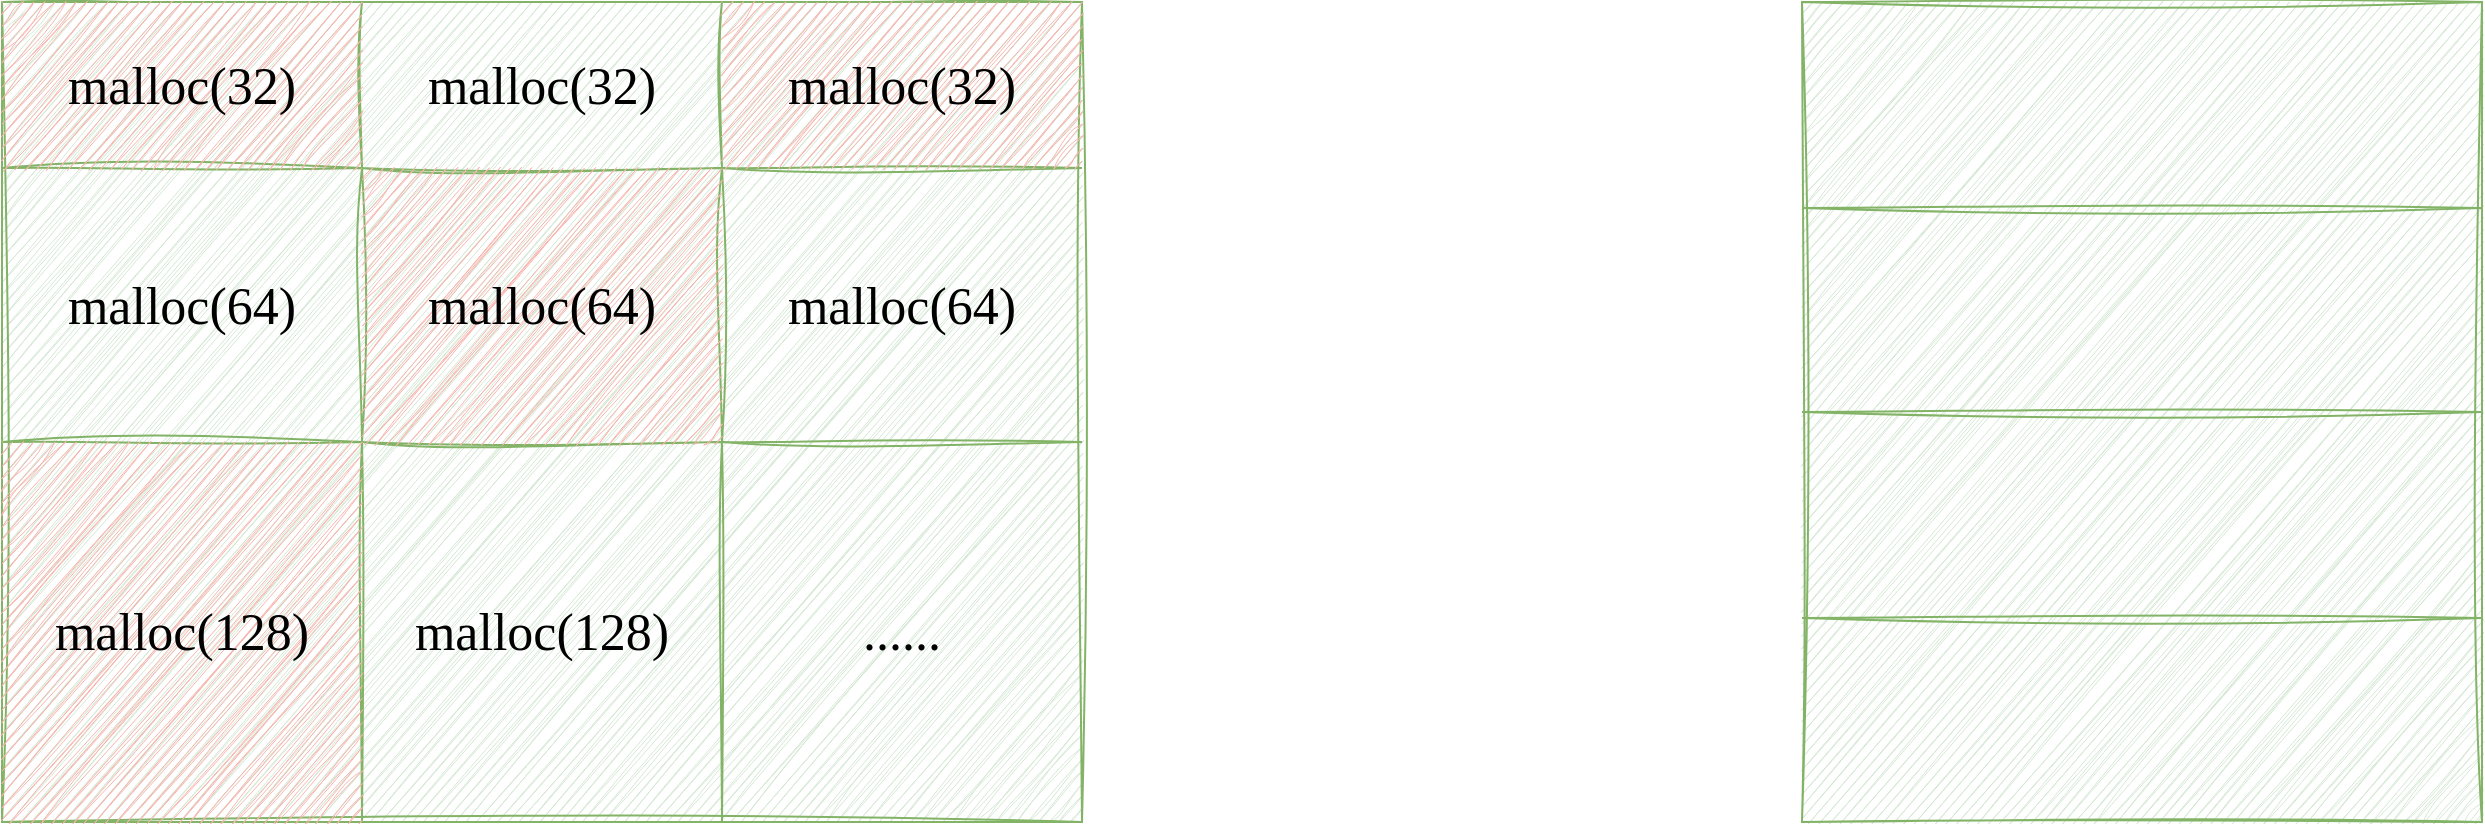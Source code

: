 <mxfile version="21.2.9" type="github">
  <diagram name="第 1 页" id="1c0aeeHu2ovhErYx3Asg">
    <mxGraphModel dx="1434" dy="764" grid="1" gridSize="10" guides="1" tooltips="1" connect="1" arrows="1" fold="1" page="1" pageScale="1" pageWidth="1654" pageHeight="2336" math="0" shadow="0">
      <root>
        <mxCell id="0" />
        <mxCell id="1" parent="0" />
        <mxCell id="mC0o5pNHEJG1NL8Zh7zi-57" value="" style="shape=table;startSize=0;container=1;collapsible=0;childLayout=tableLayout;sketch=1;curveFitting=1;jiggle=2;fillColor=#d5e8d4;strokeColor=#82b366;" vertex="1" parent="1">
          <mxGeometry x="20" y="130" width="540" height="410" as="geometry" />
        </mxCell>
        <mxCell id="mC0o5pNHEJG1NL8Zh7zi-58" value="" style="shape=tableRow;horizontal=0;startSize=0;swimlaneHead=0;swimlaneBody=0;strokeColor=inherit;top=0;left=0;bottom=0;right=0;collapsible=0;dropTarget=0;fillColor=none;points=[[0,0.5],[1,0.5]];portConstraint=eastwest;" vertex="1" parent="mC0o5pNHEJG1NL8Zh7zi-57">
          <mxGeometry width="540" height="83" as="geometry" />
        </mxCell>
        <mxCell id="mC0o5pNHEJG1NL8Zh7zi-59" value="malloc(32)" style="shape=partialRectangle;html=1;whiteSpace=wrap;connectable=0;overflow=hidden;top=0;left=0;bottom=0;right=0;pointerEvents=1;fontFamily=Comic Sans MS;fontSize=26;sketch=1;curveFitting=1;jiggle=2;fillColor=#F8B5AE;strokeColor=#b85450;" vertex="1" parent="mC0o5pNHEJG1NL8Zh7zi-58">
          <mxGeometry width="180" height="83" as="geometry">
            <mxRectangle width="180" height="83" as="alternateBounds" />
          </mxGeometry>
        </mxCell>
        <mxCell id="mC0o5pNHEJG1NL8Zh7zi-60" value="malloc(32)" style="shape=partialRectangle;html=1;whiteSpace=wrap;connectable=0;strokeColor=inherit;overflow=hidden;fillColor=none;top=0;left=0;bottom=0;right=0;pointerEvents=1;fontFamily=Comic Sans MS;fontSize=26;" vertex="1" parent="mC0o5pNHEJG1NL8Zh7zi-58">
          <mxGeometry x="180" width="180" height="83" as="geometry">
            <mxRectangle width="180" height="83" as="alternateBounds" />
          </mxGeometry>
        </mxCell>
        <mxCell id="mC0o5pNHEJG1NL8Zh7zi-61" value="malloc(32)" style="shape=partialRectangle;html=1;whiteSpace=wrap;connectable=0;strokeColor=#b85450;overflow=hidden;fillColor=#F8B5AE;top=0;left=0;bottom=0;right=0;pointerEvents=1;fontFamily=Comic Sans MS;fontSize=26;sketch=1;curveFitting=1;jiggle=2;" vertex="1" parent="mC0o5pNHEJG1NL8Zh7zi-58">
          <mxGeometry x="360" width="180" height="83" as="geometry">
            <mxRectangle width="180" height="83" as="alternateBounds" />
          </mxGeometry>
        </mxCell>
        <mxCell id="mC0o5pNHEJG1NL8Zh7zi-62" value="" style="shape=tableRow;horizontal=0;startSize=0;swimlaneHead=0;swimlaneBody=0;strokeColor=inherit;top=0;left=0;bottom=0;right=0;collapsible=0;dropTarget=0;fillColor=none;points=[[0,0.5],[1,0.5]];portConstraint=eastwest;" vertex="1" parent="mC0o5pNHEJG1NL8Zh7zi-57">
          <mxGeometry y="83" width="540" height="137" as="geometry" />
        </mxCell>
        <mxCell id="mC0o5pNHEJG1NL8Zh7zi-63" value="malloc(64)" style="shape=partialRectangle;html=1;whiteSpace=wrap;connectable=0;strokeColor=inherit;overflow=hidden;fillColor=none;top=0;left=0;bottom=0;right=0;pointerEvents=1;fontFamily=Comic Sans MS;fontSize=26;" vertex="1" parent="mC0o5pNHEJG1NL8Zh7zi-62">
          <mxGeometry width="180" height="137" as="geometry">
            <mxRectangle width="180" height="137" as="alternateBounds" />
          </mxGeometry>
        </mxCell>
        <mxCell id="mC0o5pNHEJG1NL8Zh7zi-64" value="malloc(64)" style="shape=partialRectangle;html=1;whiteSpace=wrap;connectable=0;strokeColor=#b85450;overflow=hidden;fillColor=#F8B5AE;top=0;left=0;bottom=0;right=0;pointerEvents=1;fontFamily=Comic Sans MS;fontSize=26;sketch=1;curveFitting=1;jiggle=2;" vertex="1" parent="mC0o5pNHEJG1NL8Zh7zi-62">
          <mxGeometry x="180" width="180" height="137" as="geometry">
            <mxRectangle width="180" height="137" as="alternateBounds" />
          </mxGeometry>
        </mxCell>
        <mxCell id="mC0o5pNHEJG1NL8Zh7zi-65" value="malloc(64)" style="shape=partialRectangle;html=1;whiteSpace=wrap;connectable=0;strokeColor=inherit;overflow=hidden;fillColor=none;top=0;left=0;bottom=0;right=0;pointerEvents=1;fontFamily=Comic Sans MS;fontSize=26;" vertex="1" parent="mC0o5pNHEJG1NL8Zh7zi-62">
          <mxGeometry x="360" width="180" height="137" as="geometry">
            <mxRectangle width="180" height="137" as="alternateBounds" />
          </mxGeometry>
        </mxCell>
        <mxCell id="mC0o5pNHEJG1NL8Zh7zi-66" value="" style="shape=tableRow;horizontal=0;startSize=0;swimlaneHead=0;swimlaneBody=0;strokeColor=inherit;top=0;left=0;bottom=0;right=0;collapsible=0;dropTarget=0;fillColor=none;points=[[0,0.5],[1,0.5]];portConstraint=eastwest;" vertex="1" parent="mC0o5pNHEJG1NL8Zh7zi-57">
          <mxGeometry y="220" width="540" height="190" as="geometry" />
        </mxCell>
        <mxCell id="mC0o5pNHEJG1NL8Zh7zi-67" value="malloc(128)" style="shape=partialRectangle;html=1;whiteSpace=wrap;connectable=0;strokeColor=#b85450;overflow=hidden;fillColor=#F8B5AE;top=0;left=0;bottom=0;right=0;pointerEvents=1;fontFamily=Comic Sans MS;fontSize=26;sketch=1;curveFitting=1;jiggle=2;" vertex="1" parent="mC0o5pNHEJG1NL8Zh7zi-66">
          <mxGeometry width="180" height="190" as="geometry">
            <mxRectangle width="180" height="190" as="alternateBounds" />
          </mxGeometry>
        </mxCell>
        <mxCell id="mC0o5pNHEJG1NL8Zh7zi-68" value="malloc(128)" style="shape=partialRectangle;html=1;whiteSpace=wrap;connectable=0;strokeColor=inherit;overflow=hidden;fillColor=none;top=0;left=0;bottom=0;right=0;pointerEvents=1;fontFamily=Comic Sans MS;fontSize=26;" vertex="1" parent="mC0o5pNHEJG1NL8Zh7zi-66">
          <mxGeometry x="180" width="180" height="190" as="geometry">
            <mxRectangle width="180" height="190" as="alternateBounds" />
          </mxGeometry>
        </mxCell>
        <mxCell id="mC0o5pNHEJG1NL8Zh7zi-69" value="......" style="shape=partialRectangle;html=1;whiteSpace=wrap;connectable=0;strokeColor=inherit;overflow=hidden;fillColor=none;top=0;left=0;bottom=0;right=0;pointerEvents=1;fontFamily=Comic Sans MS;fontSize=26;" vertex="1" parent="mC0o5pNHEJG1NL8Zh7zi-66">
          <mxGeometry x="360" width="180" height="190" as="geometry">
            <mxRectangle width="180" height="190" as="alternateBounds" />
          </mxGeometry>
        </mxCell>
        <mxCell id="mC0o5pNHEJG1NL8Zh7zi-96" value="" style="shape=table;startSize=0;container=1;collapsible=0;childLayout=tableLayout;sketch=1;jiggle=2;curveFitting=1;strokeColor=#82b366;fontFamily=Comic Sans MS;fontSize=26;fontColor=default;fillColor=#d5e8d4;" vertex="1" parent="1">
          <mxGeometry x="920" y="130" width="340" height="410" as="geometry" />
        </mxCell>
        <mxCell id="mC0o5pNHEJG1NL8Zh7zi-97" value="" style="shape=tableRow;horizontal=0;startSize=0;swimlaneHead=0;swimlaneBody=0;strokeColor=inherit;top=0;left=0;bottom=0;right=0;collapsible=0;dropTarget=0;fillColor=none;points=[[0,0.5],[1,0.5]];portConstraint=eastwest;sketch=1;jiggle=2;curveFitting=1;fontFamily=Comic Sans MS;fontSize=26;fontColor=default;" vertex="1" parent="mC0o5pNHEJG1NL8Zh7zi-96">
          <mxGeometry width="340" height="103" as="geometry" />
        </mxCell>
        <mxCell id="mC0o5pNHEJG1NL8Zh7zi-98" value="" style="shape=partialRectangle;html=1;whiteSpace=wrap;connectable=0;strokeColor=inherit;overflow=hidden;fillColor=none;top=0;left=0;bottom=0;right=0;pointerEvents=1;sketch=1;jiggle=2;curveFitting=1;fontFamily=Comic Sans MS;fontSize=26;fontColor=default;startSize=0;" vertex="1" parent="mC0o5pNHEJG1NL8Zh7zi-97">
          <mxGeometry width="340" height="103" as="geometry">
            <mxRectangle width="340" height="103" as="alternateBounds" />
          </mxGeometry>
        </mxCell>
        <mxCell id="mC0o5pNHEJG1NL8Zh7zi-99" value="" style="shape=tableRow;horizontal=0;startSize=0;swimlaneHead=0;swimlaneBody=0;strokeColor=inherit;top=0;left=0;bottom=0;right=0;collapsible=0;dropTarget=0;fillColor=none;points=[[0,0.5],[1,0.5]];portConstraint=eastwest;sketch=1;jiggle=2;curveFitting=1;fontFamily=Comic Sans MS;fontSize=26;fontColor=default;" vertex="1" parent="mC0o5pNHEJG1NL8Zh7zi-96">
          <mxGeometry y="103" width="340" height="102" as="geometry" />
        </mxCell>
        <mxCell id="mC0o5pNHEJG1NL8Zh7zi-100" value="" style="shape=partialRectangle;html=1;whiteSpace=wrap;connectable=0;strokeColor=inherit;overflow=hidden;fillColor=none;top=0;left=0;bottom=0;right=0;pointerEvents=1;sketch=1;jiggle=2;curveFitting=1;fontFamily=Comic Sans MS;fontSize=26;fontColor=default;startSize=0;" vertex="1" parent="mC0o5pNHEJG1NL8Zh7zi-99">
          <mxGeometry width="340" height="102" as="geometry">
            <mxRectangle width="340" height="102" as="alternateBounds" />
          </mxGeometry>
        </mxCell>
        <mxCell id="mC0o5pNHEJG1NL8Zh7zi-101" value="" style="shape=tableRow;horizontal=0;startSize=0;swimlaneHead=0;swimlaneBody=0;strokeColor=inherit;top=0;left=0;bottom=0;right=0;collapsible=0;dropTarget=0;fillColor=none;points=[[0,0.5],[1,0.5]];portConstraint=eastwest;sketch=1;jiggle=2;curveFitting=1;fontFamily=Comic Sans MS;fontSize=26;fontColor=default;" vertex="1" parent="mC0o5pNHEJG1NL8Zh7zi-96">
          <mxGeometry y="205" width="340" height="103" as="geometry" />
        </mxCell>
        <mxCell id="mC0o5pNHEJG1NL8Zh7zi-102" value="" style="shape=partialRectangle;html=1;whiteSpace=wrap;connectable=0;strokeColor=inherit;overflow=hidden;fillColor=none;top=0;left=0;bottom=0;right=0;pointerEvents=1;sketch=1;jiggle=2;curveFitting=1;fontFamily=Comic Sans MS;fontSize=26;fontColor=default;startSize=0;" vertex="1" parent="mC0o5pNHEJG1NL8Zh7zi-101">
          <mxGeometry width="340" height="103" as="geometry">
            <mxRectangle width="340" height="103" as="alternateBounds" />
          </mxGeometry>
        </mxCell>
        <mxCell id="mC0o5pNHEJG1NL8Zh7zi-103" value="" style="shape=tableRow;horizontal=0;startSize=0;swimlaneHead=0;swimlaneBody=0;strokeColor=inherit;top=0;left=0;bottom=0;right=0;collapsible=0;dropTarget=0;fillColor=none;points=[[0,0.5],[1,0.5]];portConstraint=eastwest;sketch=1;jiggle=2;curveFitting=1;fontFamily=Comic Sans MS;fontSize=26;fontColor=default;" vertex="1" parent="mC0o5pNHEJG1NL8Zh7zi-96">
          <mxGeometry y="308" width="340" height="102" as="geometry" />
        </mxCell>
        <mxCell id="mC0o5pNHEJG1NL8Zh7zi-104" value="" style="shape=partialRectangle;html=1;whiteSpace=wrap;connectable=0;strokeColor=inherit;overflow=hidden;fillColor=none;top=0;left=0;bottom=0;right=0;pointerEvents=1;sketch=1;jiggle=2;curveFitting=1;fontFamily=Comic Sans MS;fontSize=26;fontColor=default;startSize=0;" vertex="1" parent="mC0o5pNHEJG1NL8Zh7zi-103">
          <mxGeometry width="340" height="102" as="geometry">
            <mxRectangle width="340" height="102" as="alternateBounds" />
          </mxGeometry>
        </mxCell>
      </root>
    </mxGraphModel>
  </diagram>
</mxfile>
